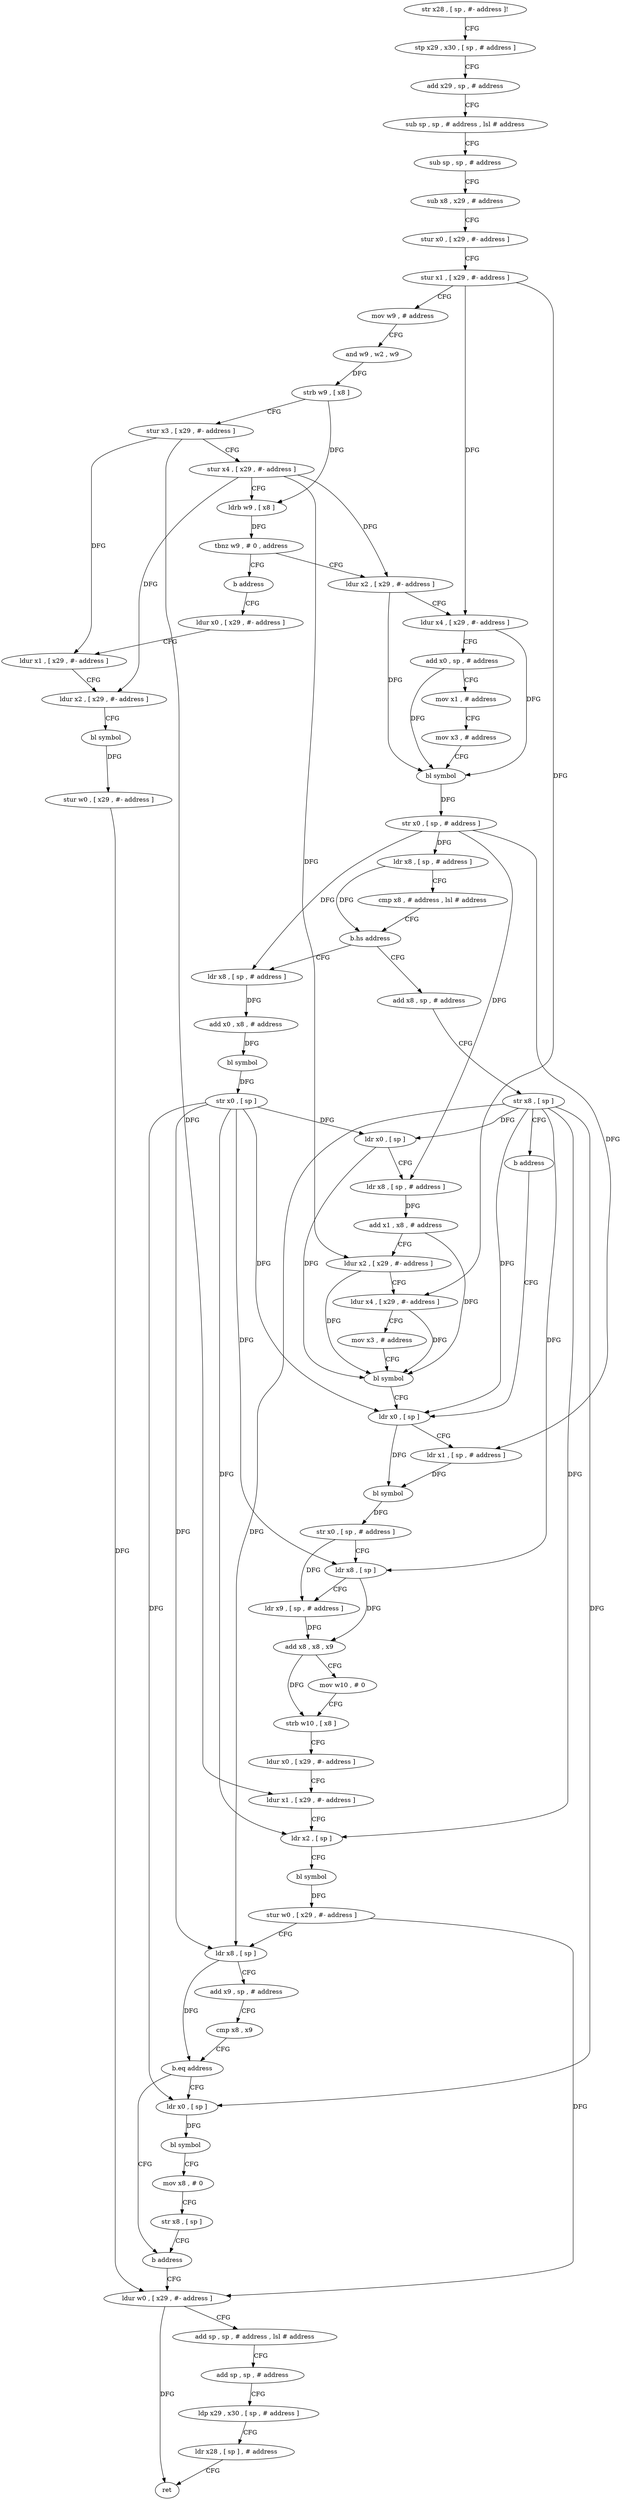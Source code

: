 digraph "func" {
"4304772" [label = "str x28 , [ sp , #- address ]!" ]
"4304776" [label = "stp x29 , x30 , [ sp , # address ]" ]
"4304780" [label = "add x29 , sp , # address" ]
"4304784" [label = "sub sp , sp , # address , lsl # address" ]
"4304788" [label = "sub sp , sp , # address" ]
"4304792" [label = "sub x8 , x29 , # address" ]
"4304796" [label = "stur x0 , [ x29 , #- address ]" ]
"4304800" [label = "stur x1 , [ x29 , #- address ]" ]
"4304804" [label = "mov w9 , # address" ]
"4304808" [label = "and w9 , w2 , w9" ]
"4304812" [label = "strb w9 , [ x8 ]" ]
"4304816" [label = "stur x3 , [ x29 , #- address ]" ]
"4304820" [label = "stur x4 , [ x29 , #- address ]" ]
"4304824" [label = "ldrb w9 , [ x8 ]" ]
"4304828" [label = "tbnz w9 , # 0 , address" ]
"4304836" [label = "ldur x2 , [ x29 , #- address ]" ]
"4304832" [label = "b address" ]
"4304840" [label = "ldur x4 , [ x29 , #- address ]" ]
"4304844" [label = "add x0 , sp , # address" ]
"4304848" [label = "mov x1 , # address" ]
"4304852" [label = "mov x3 , # address" ]
"4304856" [label = "bl symbol" ]
"4304860" [label = "str x0 , [ sp , # address ]" ]
"4304864" [label = "ldr x8 , [ sp , # address ]" ]
"4304868" [label = "cmp x8 , # address , lsl # address" ]
"4304872" [label = "b.hs address" ]
"4304888" [label = "ldr x8 , [ sp , # address ]" ]
"4304876" [label = "add x8 , sp , # address" ]
"4305024" [label = "ldur x0 , [ x29 , #- address ]" ]
"4304892" [label = "add x0 , x8 , # address" ]
"4304896" [label = "bl symbol" ]
"4304900" [label = "str x0 , [ sp ]" ]
"4304904" [label = "ldr x0 , [ sp ]" ]
"4304908" [label = "ldr x8 , [ sp , # address ]" ]
"4304912" [label = "add x1 , x8 , # address" ]
"4304916" [label = "ldur x2 , [ x29 , #- address ]" ]
"4304920" [label = "ldur x4 , [ x29 , #- address ]" ]
"4304924" [label = "mov x3 , # address" ]
"4304928" [label = "bl symbol" ]
"4304932" [label = "ldr x0 , [ sp ]" ]
"4304880" [label = "str x8 , [ sp ]" ]
"4304884" [label = "b address" ]
"4305028" [label = "ldur x1 , [ x29 , #- address ]" ]
"4305032" [label = "ldur x2 , [ x29 , #- address ]" ]
"4305036" [label = "bl symbol" ]
"4305040" [label = "stur w0 , [ x29 , #- address ]" ]
"4305044" [label = "ldur w0 , [ x29 , #- address ]" ]
"4305020" [label = "b address" ]
"4305004" [label = "ldr x0 , [ sp ]" ]
"4305008" [label = "bl symbol" ]
"4305012" [label = "mov x8 , # 0" ]
"4305016" [label = "str x8 , [ sp ]" ]
"4304936" [label = "ldr x1 , [ sp , # address ]" ]
"4304940" [label = "bl symbol" ]
"4304944" [label = "str x0 , [ sp , # address ]" ]
"4304948" [label = "ldr x8 , [ sp ]" ]
"4304952" [label = "ldr x9 , [ sp , # address ]" ]
"4304956" [label = "add x8 , x8 , x9" ]
"4304960" [label = "mov w10 , # 0" ]
"4304964" [label = "strb w10 , [ x8 ]" ]
"4304968" [label = "ldur x0 , [ x29 , #- address ]" ]
"4304972" [label = "ldur x1 , [ x29 , #- address ]" ]
"4304976" [label = "ldr x2 , [ sp ]" ]
"4304980" [label = "bl symbol" ]
"4304984" [label = "stur w0 , [ x29 , #- address ]" ]
"4304988" [label = "ldr x8 , [ sp ]" ]
"4304992" [label = "add x9 , sp , # address" ]
"4304996" [label = "cmp x8 , x9" ]
"4305000" [label = "b.eq address" ]
"4305048" [label = "add sp , sp , # address , lsl # address" ]
"4305052" [label = "add sp , sp , # address" ]
"4305056" [label = "ldp x29 , x30 , [ sp , # address ]" ]
"4305060" [label = "ldr x28 , [ sp ] , # address" ]
"4305064" [label = "ret" ]
"4304772" -> "4304776" [ label = "CFG" ]
"4304776" -> "4304780" [ label = "CFG" ]
"4304780" -> "4304784" [ label = "CFG" ]
"4304784" -> "4304788" [ label = "CFG" ]
"4304788" -> "4304792" [ label = "CFG" ]
"4304792" -> "4304796" [ label = "CFG" ]
"4304796" -> "4304800" [ label = "CFG" ]
"4304800" -> "4304804" [ label = "CFG" ]
"4304800" -> "4304840" [ label = "DFG" ]
"4304800" -> "4304920" [ label = "DFG" ]
"4304804" -> "4304808" [ label = "CFG" ]
"4304808" -> "4304812" [ label = "DFG" ]
"4304812" -> "4304816" [ label = "CFG" ]
"4304812" -> "4304824" [ label = "DFG" ]
"4304816" -> "4304820" [ label = "CFG" ]
"4304816" -> "4305028" [ label = "DFG" ]
"4304816" -> "4304972" [ label = "DFG" ]
"4304820" -> "4304824" [ label = "CFG" ]
"4304820" -> "4304836" [ label = "DFG" ]
"4304820" -> "4304916" [ label = "DFG" ]
"4304820" -> "4305032" [ label = "DFG" ]
"4304824" -> "4304828" [ label = "DFG" ]
"4304828" -> "4304836" [ label = "CFG" ]
"4304828" -> "4304832" [ label = "CFG" ]
"4304836" -> "4304840" [ label = "CFG" ]
"4304836" -> "4304856" [ label = "DFG" ]
"4304832" -> "4305024" [ label = "CFG" ]
"4304840" -> "4304844" [ label = "CFG" ]
"4304840" -> "4304856" [ label = "DFG" ]
"4304844" -> "4304848" [ label = "CFG" ]
"4304844" -> "4304856" [ label = "DFG" ]
"4304848" -> "4304852" [ label = "CFG" ]
"4304852" -> "4304856" [ label = "CFG" ]
"4304856" -> "4304860" [ label = "DFG" ]
"4304860" -> "4304864" [ label = "DFG" ]
"4304860" -> "4304888" [ label = "DFG" ]
"4304860" -> "4304908" [ label = "DFG" ]
"4304860" -> "4304936" [ label = "DFG" ]
"4304864" -> "4304868" [ label = "CFG" ]
"4304864" -> "4304872" [ label = "DFG" ]
"4304868" -> "4304872" [ label = "CFG" ]
"4304872" -> "4304888" [ label = "CFG" ]
"4304872" -> "4304876" [ label = "CFG" ]
"4304888" -> "4304892" [ label = "DFG" ]
"4304876" -> "4304880" [ label = "CFG" ]
"4305024" -> "4305028" [ label = "CFG" ]
"4304892" -> "4304896" [ label = "DFG" ]
"4304896" -> "4304900" [ label = "DFG" ]
"4304900" -> "4304904" [ label = "DFG" ]
"4304900" -> "4304932" [ label = "DFG" ]
"4304900" -> "4304948" [ label = "DFG" ]
"4304900" -> "4304976" [ label = "DFG" ]
"4304900" -> "4304988" [ label = "DFG" ]
"4304900" -> "4305004" [ label = "DFG" ]
"4304904" -> "4304908" [ label = "CFG" ]
"4304904" -> "4304928" [ label = "DFG" ]
"4304908" -> "4304912" [ label = "DFG" ]
"4304912" -> "4304916" [ label = "CFG" ]
"4304912" -> "4304928" [ label = "DFG" ]
"4304916" -> "4304920" [ label = "CFG" ]
"4304916" -> "4304928" [ label = "DFG" ]
"4304920" -> "4304924" [ label = "CFG" ]
"4304920" -> "4304928" [ label = "DFG" ]
"4304924" -> "4304928" [ label = "CFG" ]
"4304928" -> "4304932" [ label = "CFG" ]
"4304932" -> "4304936" [ label = "CFG" ]
"4304932" -> "4304940" [ label = "DFG" ]
"4304880" -> "4304884" [ label = "CFG" ]
"4304880" -> "4304904" [ label = "DFG" ]
"4304880" -> "4304932" [ label = "DFG" ]
"4304880" -> "4304948" [ label = "DFG" ]
"4304880" -> "4304976" [ label = "DFG" ]
"4304880" -> "4304988" [ label = "DFG" ]
"4304880" -> "4305004" [ label = "DFG" ]
"4304884" -> "4304932" [ label = "CFG" ]
"4305028" -> "4305032" [ label = "CFG" ]
"4305032" -> "4305036" [ label = "CFG" ]
"4305036" -> "4305040" [ label = "DFG" ]
"4305040" -> "4305044" [ label = "DFG" ]
"4305044" -> "4305048" [ label = "CFG" ]
"4305044" -> "4305064" [ label = "DFG" ]
"4305020" -> "4305044" [ label = "CFG" ]
"4305004" -> "4305008" [ label = "DFG" ]
"4305008" -> "4305012" [ label = "CFG" ]
"4305012" -> "4305016" [ label = "CFG" ]
"4305016" -> "4305020" [ label = "CFG" ]
"4304936" -> "4304940" [ label = "DFG" ]
"4304940" -> "4304944" [ label = "DFG" ]
"4304944" -> "4304948" [ label = "CFG" ]
"4304944" -> "4304952" [ label = "DFG" ]
"4304948" -> "4304952" [ label = "CFG" ]
"4304948" -> "4304956" [ label = "DFG" ]
"4304952" -> "4304956" [ label = "DFG" ]
"4304956" -> "4304960" [ label = "CFG" ]
"4304956" -> "4304964" [ label = "DFG" ]
"4304960" -> "4304964" [ label = "CFG" ]
"4304964" -> "4304968" [ label = "CFG" ]
"4304968" -> "4304972" [ label = "CFG" ]
"4304972" -> "4304976" [ label = "CFG" ]
"4304976" -> "4304980" [ label = "CFG" ]
"4304980" -> "4304984" [ label = "DFG" ]
"4304984" -> "4304988" [ label = "CFG" ]
"4304984" -> "4305044" [ label = "DFG" ]
"4304988" -> "4304992" [ label = "CFG" ]
"4304988" -> "4305000" [ label = "DFG" ]
"4304992" -> "4304996" [ label = "CFG" ]
"4304996" -> "4305000" [ label = "CFG" ]
"4305000" -> "4305020" [ label = "CFG" ]
"4305000" -> "4305004" [ label = "CFG" ]
"4305048" -> "4305052" [ label = "CFG" ]
"4305052" -> "4305056" [ label = "CFG" ]
"4305056" -> "4305060" [ label = "CFG" ]
"4305060" -> "4305064" [ label = "CFG" ]
}
